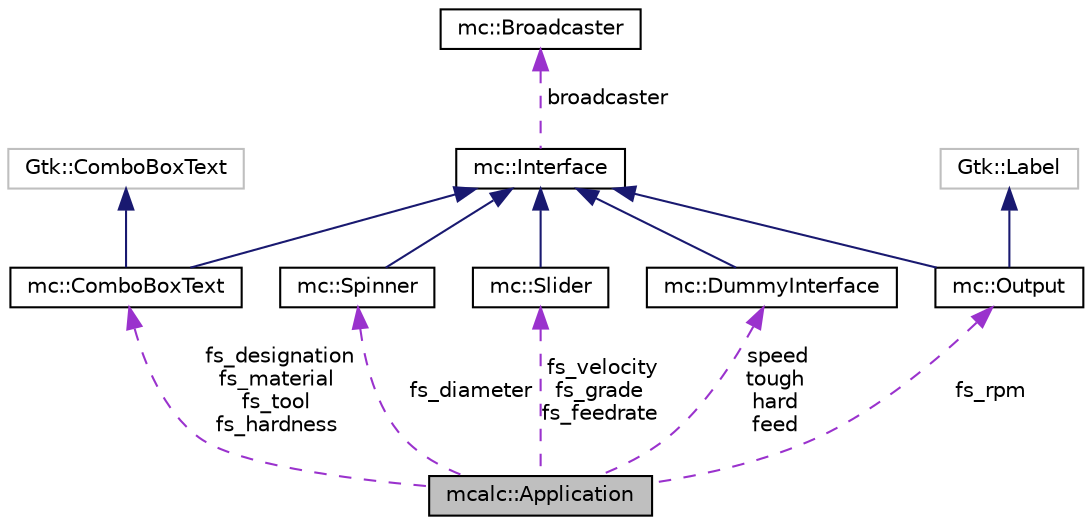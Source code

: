 digraph "mcalc::Application"
{
  edge [fontname="Helvetica",fontsize="10",labelfontname="Helvetica",labelfontsize="10"];
  node [fontname="Helvetica",fontsize="10",shape=record];
  Node1 [label="mcalc::Application",height=0.2,width=0.4,color="black", fillcolor="grey75", style="filled", fontcolor="black"];
  Node2 -> Node1 [dir="back",color="darkorchid3",fontsize="10",style="dashed",label=" fs_designation\nfs_material\nfs_tool\nfs_hardness" ,fontname="Helvetica"];
  Node2 [label="mc::ComboBoxText",height=0.2,width=0.4,color="black", fillcolor="white", style="filled",URL="$classmc_1_1ComboBoxText.html"];
  Node3 -> Node2 [dir="back",color="midnightblue",fontsize="10",style="solid",fontname="Helvetica"];
  Node3 [label="mc::Interface",height=0.2,width=0.4,color="black", fillcolor="white", style="filled",URL="$classmc_1_1Interface.html"];
  Node4 -> Node3 [dir="back",color="darkorchid3",fontsize="10",style="dashed",label=" broadcaster" ,fontname="Helvetica"];
  Node4 [label="mc::Broadcaster",height=0.2,width=0.4,color="black", fillcolor="white", style="filled",URL="$classmc_1_1Broadcaster.html"];
  Node5 -> Node2 [dir="back",color="midnightblue",fontsize="10",style="solid",fontname="Helvetica"];
  Node5 [label="Gtk::ComboBoxText",height=0.2,width=0.4,color="grey75", fillcolor="white", style="filled"];
  Node6 -> Node1 [dir="back",color="darkorchid3",fontsize="10",style="dashed",label=" fs_diameter" ,fontname="Helvetica"];
  Node6 [label="mc::Spinner",height=0.2,width=0.4,color="black", fillcolor="white", style="filled",URL="$classmc_1_1Spinner.html"];
  Node3 -> Node6 [dir="back",color="midnightblue",fontsize="10",style="solid",fontname="Helvetica"];
  Node7 -> Node1 [dir="back",color="darkorchid3",fontsize="10",style="dashed",label=" fs_velocity\nfs_grade\nfs_feedrate" ,fontname="Helvetica"];
  Node7 [label="mc::Slider",height=0.2,width=0.4,color="black", fillcolor="white", style="filled",URL="$classmc_1_1Slider.html"];
  Node3 -> Node7 [dir="back",color="midnightblue",fontsize="10",style="solid",fontname="Helvetica"];
  Node8 -> Node1 [dir="back",color="darkorchid3",fontsize="10",style="dashed",label=" speed\ntough\nhard\nfeed" ,fontname="Helvetica"];
  Node8 [label="mc::DummyInterface",height=0.2,width=0.4,color="black", fillcolor="white", style="filled",URL="$classmc_1_1DummyInterface.html"];
  Node3 -> Node8 [dir="back",color="midnightblue",fontsize="10",style="solid",fontname="Helvetica"];
  Node9 -> Node1 [dir="back",color="darkorchid3",fontsize="10",style="dashed",label=" fs_rpm" ,fontname="Helvetica"];
  Node9 [label="mc::Output",height=0.2,width=0.4,color="black", fillcolor="white", style="filled",URL="$classmc_1_1Output.html"];
  Node3 -> Node9 [dir="back",color="midnightblue",fontsize="10",style="solid",fontname="Helvetica"];
  Node10 -> Node9 [dir="back",color="midnightblue",fontsize="10",style="solid",fontname="Helvetica"];
  Node10 [label="Gtk::Label",height=0.2,width=0.4,color="grey75", fillcolor="white", style="filled"];
}
